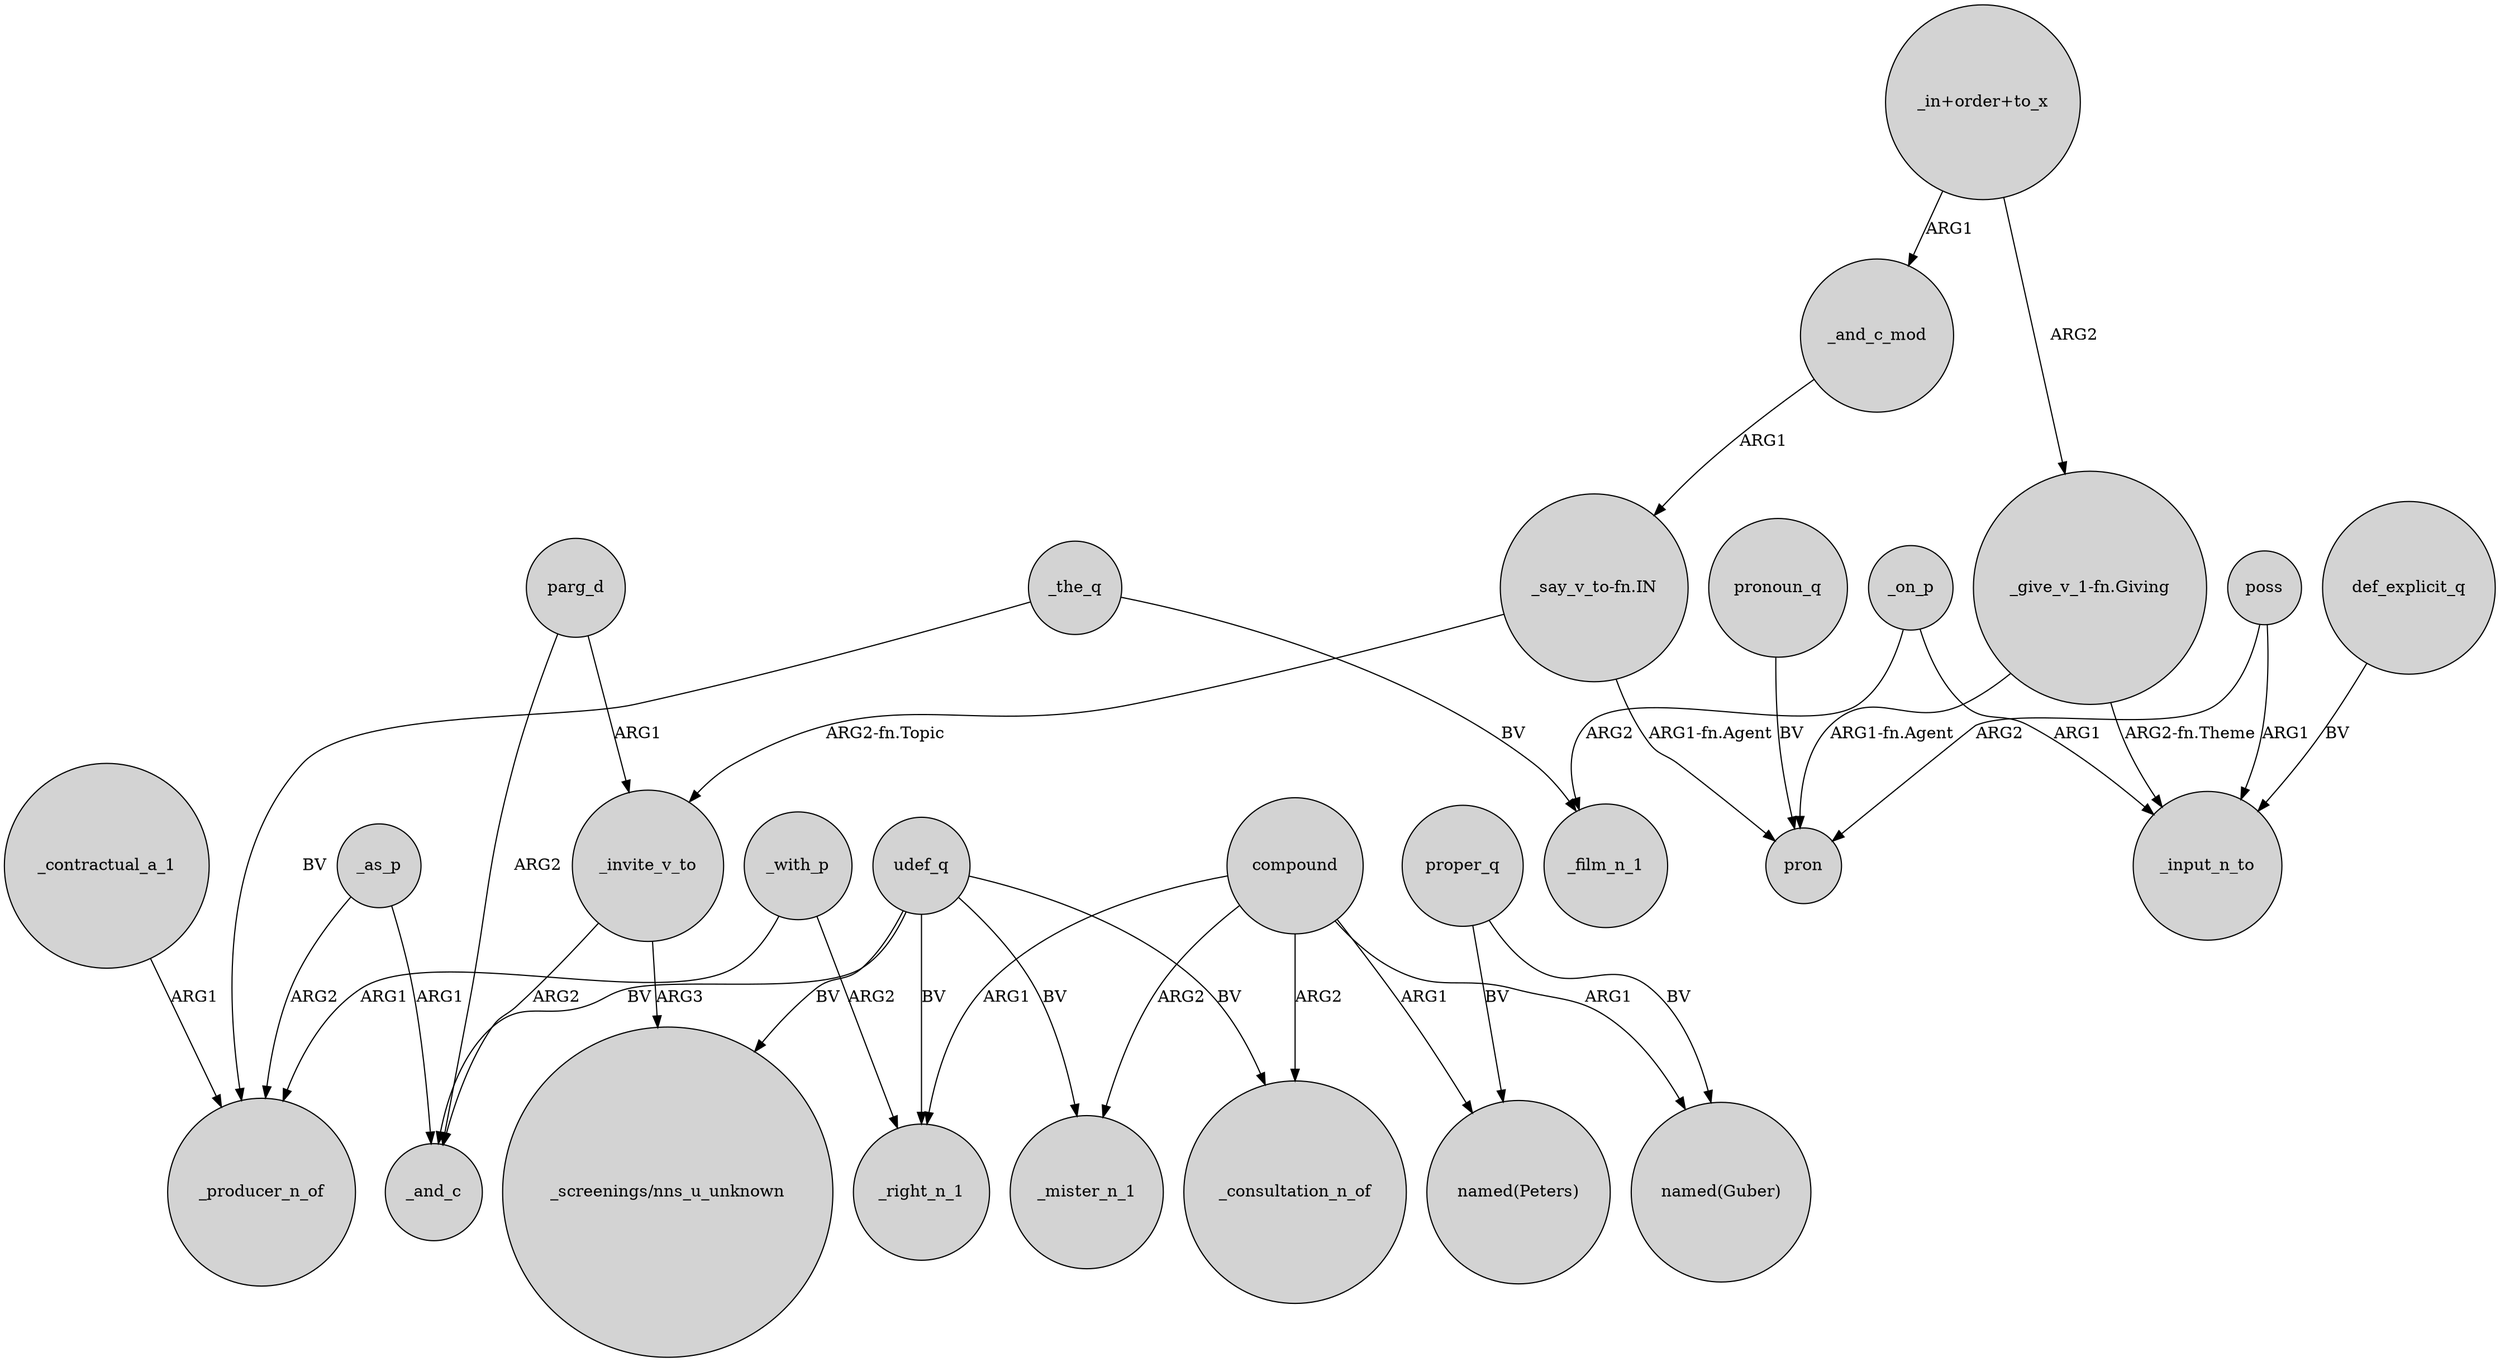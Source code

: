 digraph {
	node [shape=circle style=filled]
	_the_q -> _producer_n_of [label=BV]
	poss -> pron [label=ARG2]
	"_give_v_1-fn.Giving" -> _input_n_to [label="ARG2-fn.Theme"]
	proper_q -> "named(Peters)" [label=BV]
	compound -> _mister_n_1 [label=ARG2]
	poss -> _input_n_to [label=ARG1]
	_on_p -> _film_n_1 [label=ARG2]
	udef_q -> _mister_n_1 [label=BV]
	compound -> "named(Peters)" [label=ARG1]
	"_in+order+to_x" -> _and_c_mod [label=ARG1]
	parg_d -> _and_c [label=ARG2]
	"_give_v_1-fn.Giving" -> pron [label="ARG1-fn.Agent"]
	pronoun_q -> pron [label=BV]
	compound -> "named(Guber)" [label=ARG1]
	_as_p -> _producer_n_of [label=ARG2]
	_the_q -> _film_n_1 [label=BV]
	udef_q -> _right_n_1 [label=BV]
	udef_q -> _consultation_n_of [label=BV]
	proper_q -> "named(Guber)" [label=BV]
	"_say_v_to-fn.IN" -> _invite_v_to [label="ARG2-fn.Topic"]
	_and_c_mod -> "_say_v_to-fn.IN" [label=ARG1]
	def_explicit_q -> _input_n_to [label=BV]
	_on_p -> _input_n_to [label=ARG1]
	_with_p -> _producer_n_of [label=ARG1]
	"_say_v_to-fn.IN" -> pron [label="ARG1-fn.Agent"]
	_invite_v_to -> _and_c [label=ARG2]
	_invite_v_to -> "_screenings/nns_u_unknown" [label=ARG3]
	"_in+order+to_x" -> "_give_v_1-fn.Giving" [label=ARG2]
	_with_p -> _right_n_1 [label=ARG2]
	parg_d -> _invite_v_to [label=ARG1]
	compound -> _right_n_1 [label=ARG1]
	_contractual_a_1 -> _producer_n_of [label=ARG1]
	compound -> _consultation_n_of [label=ARG2]
	udef_q -> _and_c [label=BV]
	udef_q -> "_screenings/nns_u_unknown" [label=BV]
	_as_p -> _and_c [label=ARG1]
}

